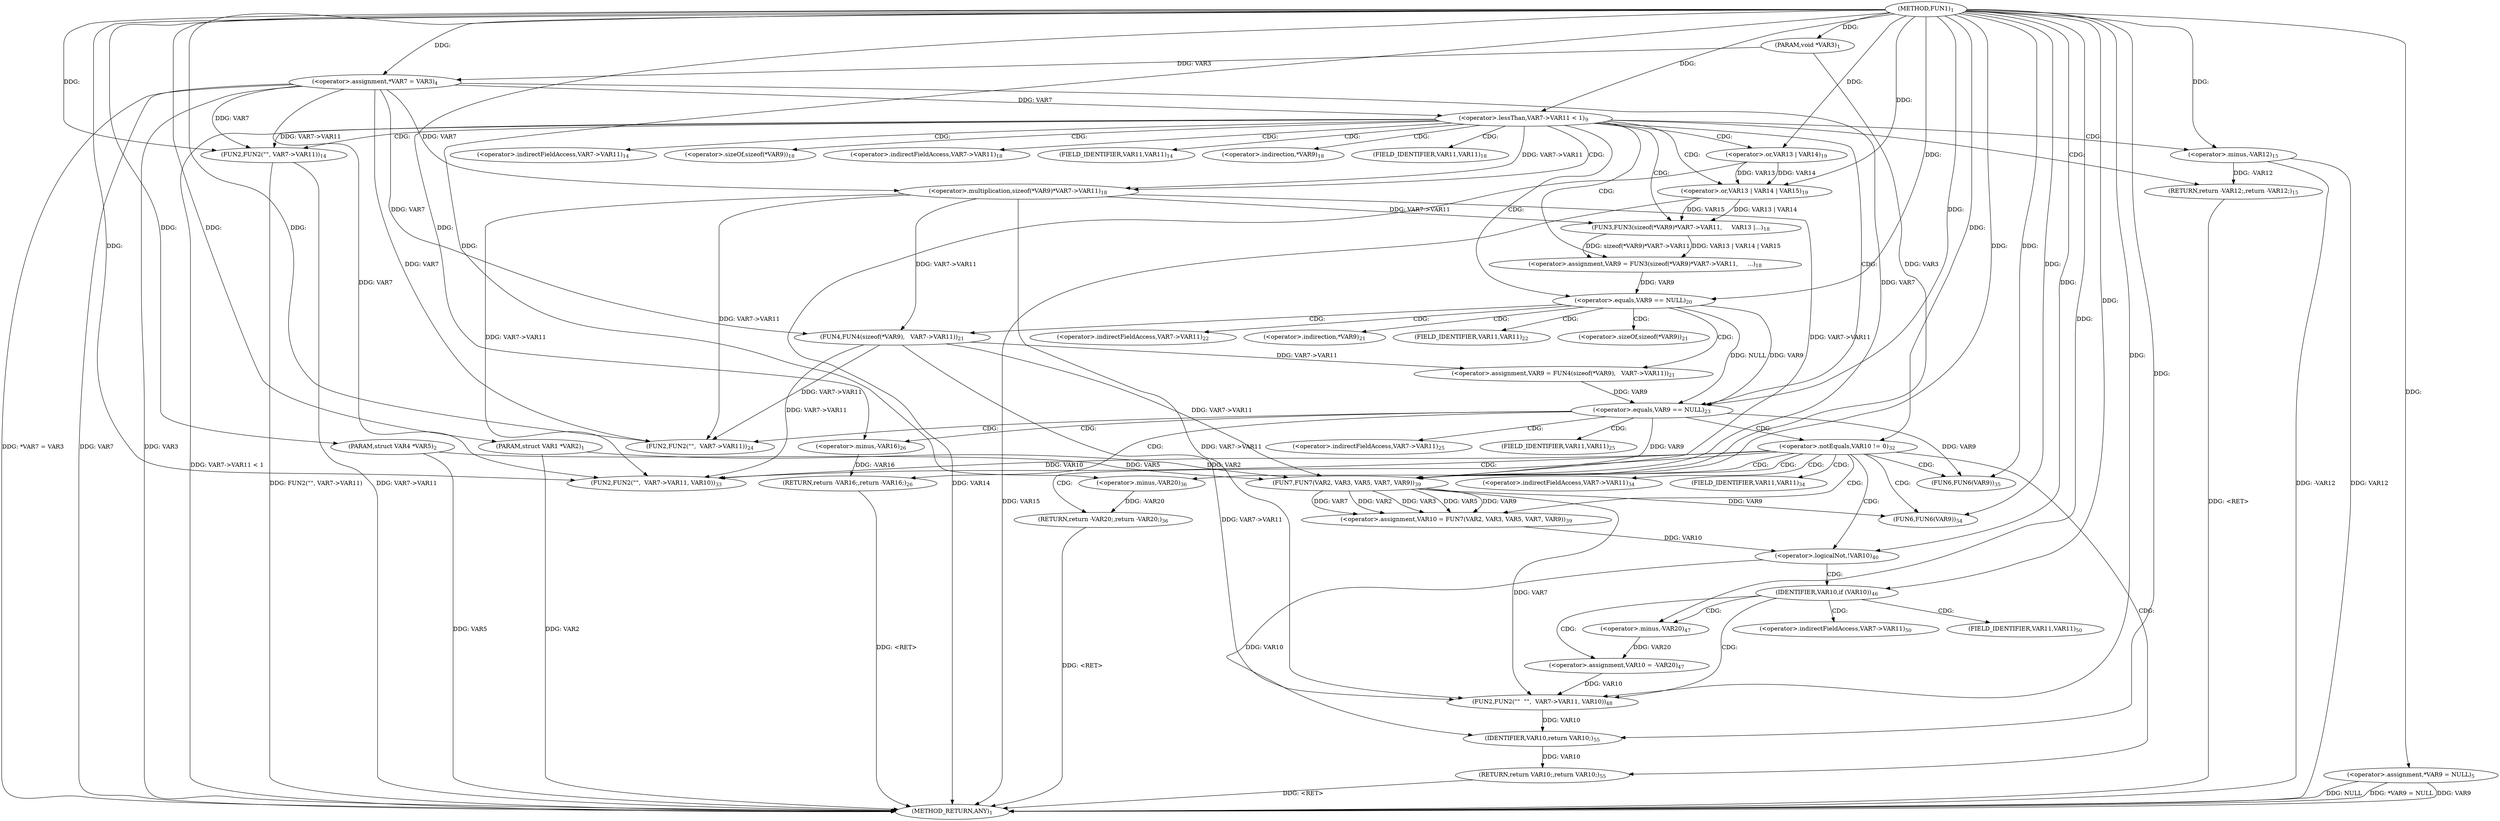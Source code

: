 digraph "FUN1" {  
"8" [label = <(METHOD,FUN1)<SUB>1</SUB>> ]
"124" [label = <(METHOD_RETURN,ANY)<SUB>1</SUB>> ]
"9" [label = <(PARAM,struct VAR1 *VAR2)<SUB>1</SUB>> ]
"10" [label = <(PARAM,void *VAR3)<SUB>1</SUB>> ]
"11" [label = <(PARAM,struct VAR4 *VAR5)<SUB>2</SUB>> ]
"14" [label = <(&lt;operator&gt;.assignment,*VAR7 = VAR3)<SUB>4</SUB>> ]
"18" [label = <(&lt;operator&gt;.assignment,*VAR9 = NULL)<SUB>5</SUB>> ]
"37" [label = <(&lt;operator&gt;.assignment,VAR9 = FUN3(sizeof(*VAR9)*VAR7-&gt;VAR11,
			     ...)<SUB>18</SUB>> ]
"95" [label = <(&lt;operator&gt;.assignment,VAR10 = FUN7(VAR2, VAR3, VAR5, VAR7, VAR9))<SUB>39</SUB>> ]
"120" [label = <(FUN6,FUN6(VAR9))<SUB>54</SUB>> ]
"122" [label = <(RETURN,return VAR10;,return VAR10;)<SUB>55</SUB>> ]
"23" [label = <(&lt;operator&gt;.lessThan,VAR7-&gt;VAR11 &lt; 1)<SUB>9</SUB>> ]
"53" [label = <(&lt;operator&gt;.equals,VAR9 == NULL)<SUB>20</SUB>> ]
"67" [label = <(&lt;operator&gt;.equals,VAR9 == NULL)<SUB>23</SUB>> ]
"80" [label = <(&lt;operator&gt;.notEquals,VAR10 != 0)<SUB>32</SUB>> ]
"104" [label = <(&lt;operator&gt;.logicalNot,!VAR10)<SUB>40</SUB>> ]
"123" [label = <(IDENTIFIER,VAR10,return VAR10;)<SUB>55</SUB>> ]
"29" [label = <(FUN2,FUN2(&quot;&quot;, VAR7-&gt;VAR11))<SUB>14</SUB>> ]
"34" [label = <(RETURN,return -VAR12;,return -VAR12;)<SUB>15</SUB>> ]
"39" [label = <(FUN3,FUN3(sizeof(*VAR9)*VAR7-&gt;VAR11,
			     VAR13 |...)<SUB>18</SUB>> ]
"57" [label = <(&lt;operator&gt;.assignment,VAR9 = FUN4(sizeof(*VAR9),
					   VAR7-&gt;VAR11))<SUB>21</SUB>> ]
"71" [label = <(FUN2,FUN2(&quot;&quot;,
			  VAR7-&gt;VAR11))<SUB>24</SUB>> ]
"76" [label = <(RETURN,return -VAR16;,return -VAR16;)<SUB>26</SUB>> ]
"84" [label = <(FUN2,FUN2(&quot;&quot;,
			  VAR7-&gt;VAR11, VAR10))<SUB>33</SUB>> ]
"90" [label = <(FUN6,FUN6(VAR9))<SUB>35</SUB>> ]
"92" [label = <(RETURN,return -VAR20;,return -VAR20;)<SUB>36</SUB>> ]
"97" [label = <(FUN7,FUN7(VAR2, VAR3, VAR5, VAR7, VAR9))<SUB>39</SUB>> ]
"35" [label = <(&lt;operator&gt;.minus,-VAR12)<SUB>15</SUB>> ]
"40" [label = <(&lt;operator&gt;.multiplication,sizeof(*VAR9)*VAR7-&gt;VAR11)<SUB>18</SUB>> ]
"47" [label = <(&lt;operator&gt;.or,VAR13 | VAR14 | VAR15)<SUB>19</SUB>> ]
"77" [label = <(&lt;operator&gt;.minus,-VAR16)<SUB>26</SUB>> ]
"93" [label = <(&lt;operator&gt;.minus,-VAR20)<SUB>36</SUB>> ]
"108" [label = <(IDENTIFIER,VAR10,if (VAR10))<SUB>46</SUB>> ]
"48" [label = <(&lt;operator&gt;.or,VAR13 | VAR14)<SUB>19</SUB>> ]
"59" [label = <(FUN4,FUN4(sizeof(*VAR9),
					   VAR7-&gt;VAR11))<SUB>21</SUB>> ]
"110" [label = <(&lt;operator&gt;.assignment,VAR10 = -VAR20)<SUB>47</SUB>> ]
"114" [label = <(FUN2,FUN2(&quot;&quot;
				  &quot;&quot;,
				  VAR7-&gt;VAR11, VAR10))<SUB>48</SUB>> ]
"112" [label = <(&lt;operator&gt;.minus,-VAR20)<SUB>47</SUB>> ]
"31" [label = <(&lt;operator&gt;.indirectFieldAccess,VAR7-&gt;VAR11)<SUB>14</SUB>> ]
"41" [label = <(&lt;operator&gt;.sizeOf,sizeof(*VAR9))<SUB>18</SUB>> ]
"44" [label = <(&lt;operator&gt;.indirectFieldAccess,VAR7-&gt;VAR11)<SUB>18</SUB>> ]
"73" [label = <(&lt;operator&gt;.indirectFieldAccess,VAR7-&gt;VAR11)<SUB>25</SUB>> ]
"86" [label = <(&lt;operator&gt;.indirectFieldAccess,VAR7-&gt;VAR11)<SUB>34</SUB>> ]
"33" [label = <(FIELD_IDENTIFIER,VAR11,VAR11)<SUB>14</SUB>> ]
"42" [label = <(&lt;operator&gt;.indirection,*VAR9)<SUB>18</SUB>> ]
"46" [label = <(FIELD_IDENTIFIER,VAR11,VAR11)<SUB>18</SUB>> ]
"60" [label = <(&lt;operator&gt;.sizeOf,sizeof(*VAR9))<SUB>21</SUB>> ]
"63" [label = <(&lt;operator&gt;.indirectFieldAccess,VAR7-&gt;VAR11)<SUB>22</SUB>> ]
"75" [label = <(FIELD_IDENTIFIER,VAR11,VAR11)<SUB>25</SUB>> ]
"88" [label = <(FIELD_IDENTIFIER,VAR11,VAR11)<SUB>34</SUB>> ]
"61" [label = <(&lt;operator&gt;.indirection,*VAR9)<SUB>21</SUB>> ]
"65" [label = <(FIELD_IDENTIFIER,VAR11,VAR11)<SUB>22</SUB>> ]
"116" [label = <(&lt;operator&gt;.indirectFieldAccess,VAR7-&gt;VAR11)<SUB>50</SUB>> ]
"118" [label = <(FIELD_IDENTIFIER,VAR11,VAR11)<SUB>50</SUB>> ]
  "92" -> "124"  [ label = "DDG: &lt;RET&gt;"] 
  "122" -> "124"  [ label = "DDG: &lt;RET&gt;"] 
  "34" -> "124"  [ label = "DDG: &lt;RET&gt;"] 
  "76" -> "124"  [ label = "DDG: &lt;RET&gt;"] 
  "9" -> "124"  [ label = "DDG: VAR2"] 
  "11" -> "124"  [ label = "DDG: VAR5"] 
  "14" -> "124"  [ label = "DDG: VAR7"] 
  "14" -> "124"  [ label = "DDG: VAR3"] 
  "14" -> "124"  [ label = "DDG: *VAR7 = VAR3"] 
  "18" -> "124"  [ label = "DDG: VAR9"] 
  "18" -> "124"  [ label = "DDG: NULL"] 
  "18" -> "124"  [ label = "DDG: *VAR9 = NULL"] 
  "23" -> "124"  [ label = "DDG: VAR7-&gt;VAR11 &lt; 1"] 
  "29" -> "124"  [ label = "DDG: VAR7-&gt;VAR11"] 
  "29" -> "124"  [ label = "DDG: FUN2(&quot;&quot;, VAR7-&gt;VAR11)"] 
  "35" -> "124"  [ label = "DDG: VAR12"] 
  "35" -> "124"  [ label = "DDG: -VAR12"] 
  "47" -> "124"  [ label = "DDG: VAR15"] 
  "48" -> "124"  [ label = "DDG: VAR14"] 
  "8" -> "9"  [ label = "DDG: "] 
  "8" -> "10"  [ label = "DDG: "] 
  "8" -> "11"  [ label = "DDG: "] 
  "10" -> "14"  [ label = "DDG: VAR3"] 
  "8" -> "14"  [ label = "DDG: "] 
  "8" -> "18"  [ label = "DDG: "] 
  "39" -> "37"  [ label = "DDG: sizeof(*VAR9)*VAR7-&gt;VAR11"] 
  "39" -> "37"  [ label = "DDG: VAR13 | VAR14 | VAR15"] 
  "97" -> "95"  [ label = "DDG: VAR9"] 
  "97" -> "95"  [ label = "DDG: VAR7"] 
  "97" -> "95"  [ label = "DDG: VAR2"] 
  "97" -> "95"  [ label = "DDG: VAR3"] 
  "97" -> "95"  [ label = "DDG: VAR5"] 
  "123" -> "122"  [ label = "DDG: VAR10"] 
  "97" -> "120"  [ label = "DDG: VAR9"] 
  "8" -> "120"  [ label = "DDG: "] 
  "114" -> "123"  [ label = "DDG: VAR10"] 
  "104" -> "123"  [ label = "DDG: VAR10"] 
  "8" -> "123"  [ label = "DDG: "] 
  "14" -> "23"  [ label = "DDG: VAR7"] 
  "8" -> "23"  [ label = "DDG: "] 
  "35" -> "34"  [ label = "DDG: -VAR12"] 
  "40" -> "39"  [ label = "DDG: VAR7-&gt;VAR11"] 
  "47" -> "39"  [ label = "DDG: VAR13 | VAR14"] 
  "47" -> "39"  [ label = "DDG: VAR15"] 
  "37" -> "53"  [ label = "DDG: VAR9"] 
  "8" -> "53"  [ label = "DDG: "] 
  "59" -> "57"  [ label = "DDG: VAR7-&gt;VAR11"] 
  "53" -> "67"  [ label = "DDG: VAR9"] 
  "57" -> "67"  [ label = "DDG: VAR9"] 
  "8" -> "67"  [ label = "DDG: "] 
  "53" -> "67"  [ label = "DDG: NULL"] 
  "77" -> "76"  [ label = "DDG: -VAR16"] 
  "8" -> "80"  [ label = "DDG: "] 
  "93" -> "92"  [ label = "DDG: -VAR20"] 
  "9" -> "97"  [ label = "DDG: VAR2"] 
  "8" -> "97"  [ label = "DDG: "] 
  "10" -> "97"  [ label = "DDG: VAR3"] 
  "11" -> "97"  [ label = "DDG: VAR5"] 
  "14" -> "97"  [ label = "DDG: VAR7"] 
  "40" -> "97"  [ label = "DDG: VAR7-&gt;VAR11"] 
  "59" -> "97"  [ label = "DDG: VAR7-&gt;VAR11"] 
  "67" -> "97"  [ label = "DDG: VAR9"] 
  "95" -> "104"  [ label = "DDG: VAR10"] 
  "8" -> "104"  [ label = "DDG: "] 
  "8" -> "29"  [ label = "DDG: "] 
  "14" -> "29"  [ label = "DDG: VAR7"] 
  "23" -> "29"  [ label = "DDG: VAR7-&gt;VAR11"] 
  "14" -> "40"  [ label = "DDG: VAR7"] 
  "23" -> "40"  [ label = "DDG: VAR7-&gt;VAR11"] 
  "48" -> "47"  [ label = "DDG: VAR13"] 
  "48" -> "47"  [ label = "DDG: VAR14"] 
  "8" -> "47"  [ label = "DDG: "] 
  "8" -> "71"  [ label = "DDG: "] 
  "14" -> "71"  [ label = "DDG: VAR7"] 
  "40" -> "71"  [ label = "DDG: VAR7-&gt;VAR11"] 
  "59" -> "71"  [ label = "DDG: VAR7-&gt;VAR11"] 
  "8" -> "84"  [ label = "DDG: "] 
  "14" -> "84"  [ label = "DDG: VAR7"] 
  "40" -> "84"  [ label = "DDG: VAR7-&gt;VAR11"] 
  "59" -> "84"  [ label = "DDG: VAR7-&gt;VAR11"] 
  "80" -> "84"  [ label = "DDG: VAR10"] 
  "67" -> "90"  [ label = "DDG: VAR9"] 
  "8" -> "90"  [ label = "DDG: "] 
  "8" -> "108"  [ label = "DDG: "] 
  "8" -> "35"  [ label = "DDG: "] 
  "8" -> "48"  [ label = "DDG: "] 
  "14" -> "59"  [ label = "DDG: VAR7"] 
  "40" -> "59"  [ label = "DDG: VAR7-&gt;VAR11"] 
  "8" -> "77"  [ label = "DDG: "] 
  "8" -> "93"  [ label = "DDG: "] 
  "112" -> "110"  [ label = "DDG: VAR20"] 
  "8" -> "114"  [ label = "DDG: "] 
  "40" -> "114"  [ label = "DDG: VAR7-&gt;VAR11"] 
  "59" -> "114"  [ label = "DDG: VAR7-&gt;VAR11"] 
  "97" -> "114"  [ label = "DDG: VAR7"] 
  "110" -> "114"  [ label = "DDG: VAR10"] 
  "8" -> "112"  [ label = "DDG: "] 
  "23" -> "47"  [ label = "CDG: "] 
  "23" -> "34"  [ label = "CDG: "] 
  "23" -> "48"  [ label = "CDG: "] 
  "23" -> "42"  [ label = "CDG: "] 
  "23" -> "37"  [ label = "CDG: "] 
  "23" -> "46"  [ label = "CDG: "] 
  "23" -> "67"  [ label = "CDG: "] 
  "23" -> "40"  [ label = "CDG: "] 
  "23" -> "29"  [ label = "CDG: "] 
  "23" -> "44"  [ label = "CDG: "] 
  "23" -> "35"  [ label = "CDG: "] 
  "23" -> "33"  [ label = "CDG: "] 
  "23" -> "53"  [ label = "CDG: "] 
  "23" -> "41"  [ label = "CDG: "] 
  "23" -> "39"  [ label = "CDG: "] 
  "23" -> "31"  [ label = "CDG: "] 
  "53" -> "60"  [ label = "CDG: "] 
  "53" -> "57"  [ label = "CDG: "] 
  "53" -> "65"  [ label = "CDG: "] 
  "53" -> "59"  [ label = "CDG: "] 
  "53" -> "61"  [ label = "CDG: "] 
  "53" -> "63"  [ label = "CDG: "] 
  "67" -> "73"  [ label = "CDG: "] 
  "67" -> "77"  [ label = "CDG: "] 
  "67" -> "75"  [ label = "CDG: "] 
  "67" -> "76"  [ label = "CDG: "] 
  "67" -> "80"  [ label = "CDG: "] 
  "67" -> "71"  [ label = "CDG: "] 
  "80" -> "120"  [ label = "CDG: "] 
  "80" -> "122"  [ label = "CDG: "] 
  "80" -> "84"  [ label = "CDG: "] 
  "80" -> "104"  [ label = "CDG: "] 
  "80" -> "95"  [ label = "CDG: "] 
  "80" -> "92"  [ label = "CDG: "] 
  "80" -> "97"  [ label = "CDG: "] 
  "80" -> "93"  [ label = "CDG: "] 
  "80" -> "90"  [ label = "CDG: "] 
  "80" -> "88"  [ label = "CDG: "] 
  "80" -> "86"  [ label = "CDG: "] 
  "104" -> "108"  [ label = "CDG: "] 
  "108" -> "116"  [ label = "CDG: "] 
  "108" -> "114"  [ label = "CDG: "] 
  "108" -> "112"  [ label = "CDG: "] 
  "108" -> "118"  [ label = "CDG: "] 
  "108" -> "110"  [ label = "CDG: "] 
}
